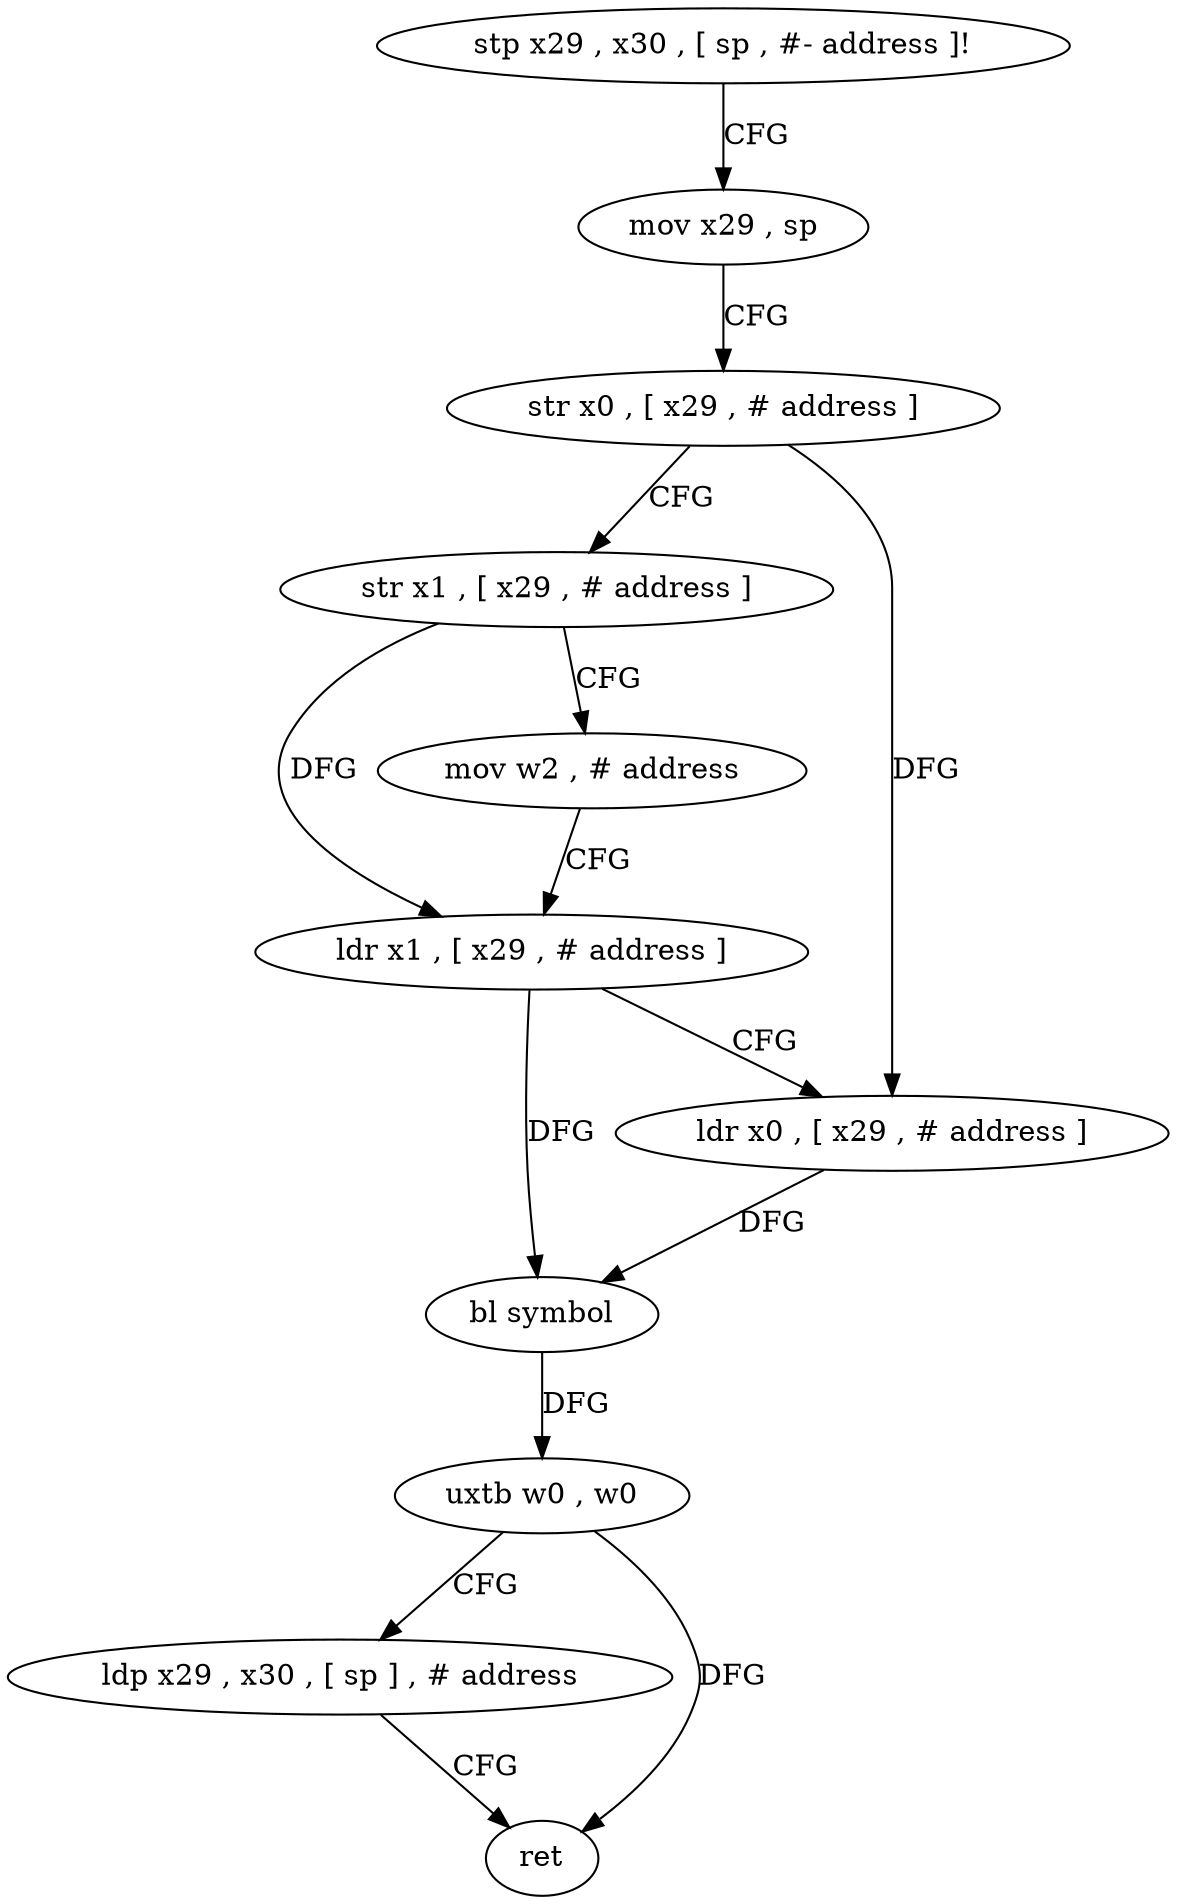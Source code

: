 digraph "func" {
"87064" [label = "stp x29 , x30 , [ sp , #- address ]!" ]
"87068" [label = "mov x29 , sp" ]
"87072" [label = "str x0 , [ x29 , # address ]" ]
"87076" [label = "str x1 , [ x29 , # address ]" ]
"87080" [label = "mov w2 , # address" ]
"87084" [label = "ldr x1 , [ x29 , # address ]" ]
"87088" [label = "ldr x0 , [ x29 , # address ]" ]
"87092" [label = "bl symbol" ]
"87096" [label = "uxtb w0 , w0" ]
"87100" [label = "ldp x29 , x30 , [ sp ] , # address" ]
"87104" [label = "ret" ]
"87064" -> "87068" [ label = "CFG" ]
"87068" -> "87072" [ label = "CFG" ]
"87072" -> "87076" [ label = "CFG" ]
"87072" -> "87088" [ label = "DFG" ]
"87076" -> "87080" [ label = "CFG" ]
"87076" -> "87084" [ label = "DFG" ]
"87080" -> "87084" [ label = "CFG" ]
"87084" -> "87088" [ label = "CFG" ]
"87084" -> "87092" [ label = "DFG" ]
"87088" -> "87092" [ label = "DFG" ]
"87092" -> "87096" [ label = "DFG" ]
"87096" -> "87100" [ label = "CFG" ]
"87096" -> "87104" [ label = "DFG" ]
"87100" -> "87104" [ label = "CFG" ]
}
